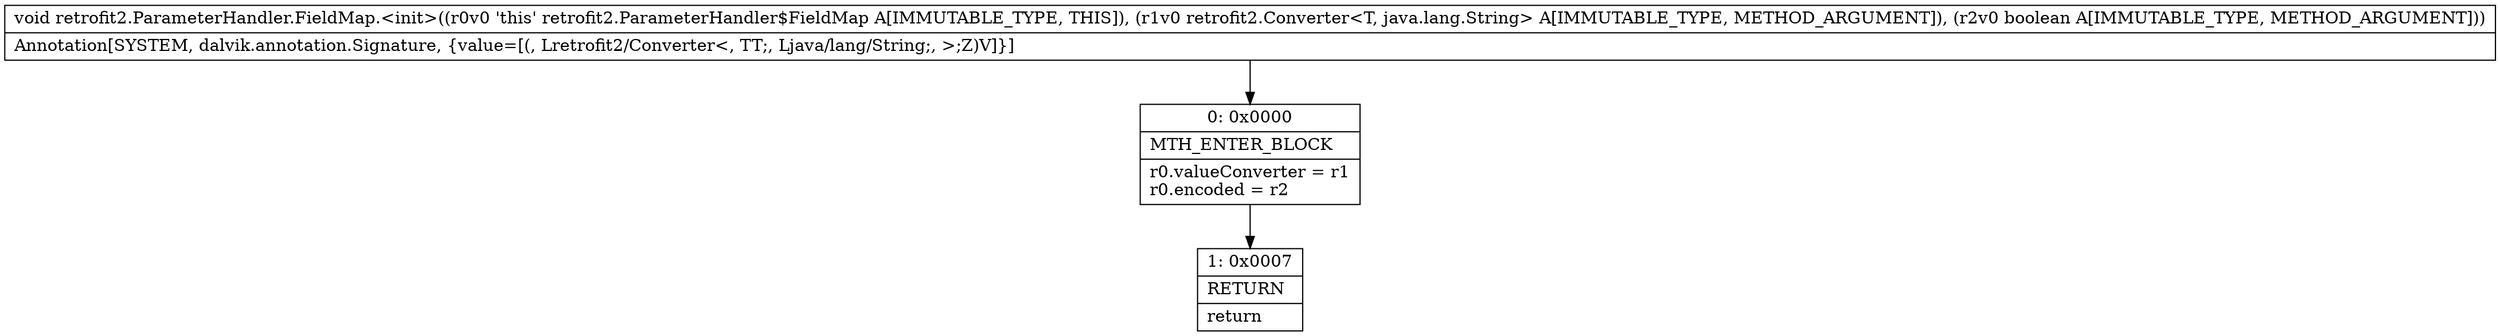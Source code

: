 digraph "CFG forretrofit2.ParameterHandler.FieldMap.\<init\>(Lretrofit2\/Converter;Z)V" {
Node_0 [shape=record,label="{0\:\ 0x0000|MTH_ENTER_BLOCK\l|r0.valueConverter = r1\lr0.encoded = r2\l}"];
Node_1 [shape=record,label="{1\:\ 0x0007|RETURN\l|return\l}"];
MethodNode[shape=record,label="{void retrofit2.ParameterHandler.FieldMap.\<init\>((r0v0 'this' retrofit2.ParameterHandler$FieldMap A[IMMUTABLE_TYPE, THIS]), (r1v0 retrofit2.Converter\<T, java.lang.String\> A[IMMUTABLE_TYPE, METHOD_ARGUMENT]), (r2v0 boolean A[IMMUTABLE_TYPE, METHOD_ARGUMENT]))  | Annotation[SYSTEM, dalvik.annotation.Signature, \{value=[(, Lretrofit2\/Converter\<, TT;, Ljava\/lang\/String;, \>;Z)V]\}]\l}"];
MethodNode -> Node_0;
Node_0 -> Node_1;
}

